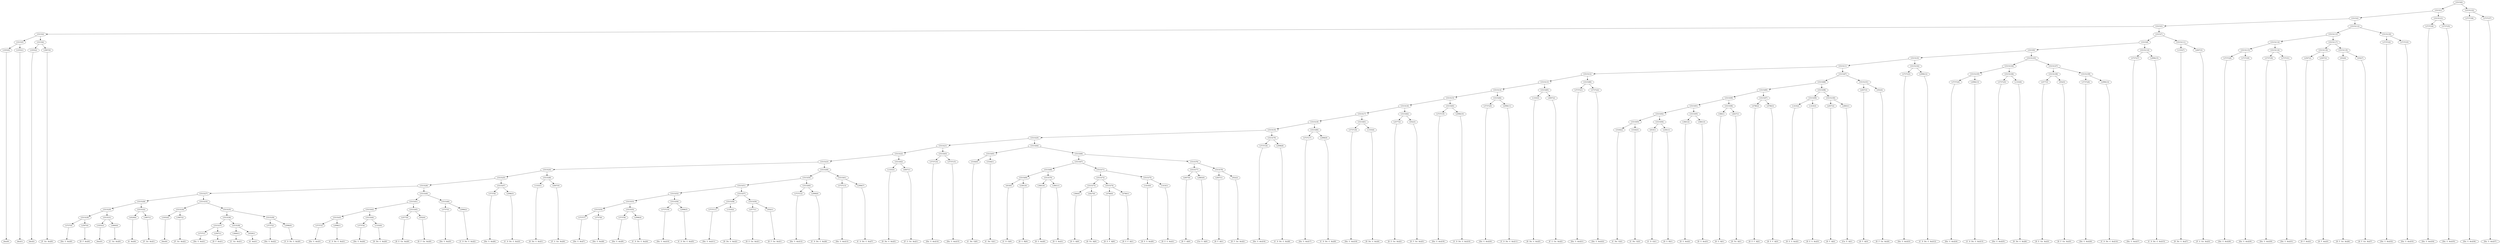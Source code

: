 digraph sample{
"L3353(0)"->"[Ais](0)"
"L3353(1)"->"[Ais](1)"
"L5315(5)"->"L3353(0)"
"L5315(5)"->"L3353(1)"
"L3353(2)"->"[Ais](2)"
"L3907(0)"->"[F  Gis  Ais](0)"
"L5315(6)"->"L3353(2)"
"L5315(6)"->"L3907(0)"
"L5315(4)"->"L5315(5)"
"L5315(4)"->"L5315(6)"
"L3737(0)"->"[Dis  G  Ais](0)"
"L2507(0)"->"[D  F  Ais](0)"
"L5315(30)"->"L3737(0)"
"L5315(30)"->"L2507(0)"
"L3353(3)"->"[Ais](3)"
"L3660(0)"->"[C  Gis  Ais](0)"
"L5315(31)"->"L3353(3)"
"L5315(31)"->"L3660(0)"
"L5315(29)"->"L5315(30)"
"L5315(29)"->"L5315(31)"
"L4529(0)"->"[G  Ais](0)"
"L3907(1)"->"[F  Gis  Ais](1)"
"L5315(32)"->"L4529(0)"
"L5315(32)"->"L3907(1)"
"L5315(28)"->"L5315(29)"
"L5315(28)"->"L5315(32)"
"L3353(4)"->"[Ais](4)"
"L3907(2)"->"[F  Gis  Ais](2)"
"L5315(34)"->"L3353(4)"
"L5315(34)"->"L3907(2)"
"L3737(1)"->"[Dis  G  Ais](1)"
"L2507(1)"->"[D  F  Ais](1)"
"L5315(37)"->"L3737(1)"
"L5315(37)"->"L2507(1)"
"L3660(1)"->"[C  Gis  Ais](1)"
"L4529(1)"->"[G  Ais](1)"
"L5315(38)"->"L3660(1)"
"L5315(38)"->"L4529(1)"
"L5315(36)"->"L5315(37)"
"L5315(36)"->"L5315(38)"
"L3737(2)"->"[Dis  G  Ais](2)"
"L2996(0)"->"[C  D  Dis  G  Ais](0)"
"L5315(39)"->"L3737(2)"
"L5315(39)"->"L2996(0)"
"L5315(35)"->"L5315(36)"
"L5315(35)"->"L5315(39)"
"L5315(33)"->"L5315(34)"
"L5315(33)"->"L5315(35)"
"L5315(27)"->"L5315(28)"
"L5315(27)"->"L5315(33)"
"L3737(3)"->"[Dis  G  Ais](3)"
"L2996(1)"->"[C  D  Dis  G  Ais](1)"
"L5315(43)"->"L3737(3)"
"L5315(43)"->"L2996(1)"
"L3737(4)"->"[Dis  G  Ais](4)"
"L1333(0)"->"[D  Dis  G  Ais](0)"
"L5315(44)"->"L3737(4)"
"L5315(44)"->"L1333(0)"
"L5315(42)"->"L5315(43)"
"L5315(42)"->"L5315(44)"
"L2577(0)"->"[D  E  Gis  Ais](0)"
"L932(0)"->"[D  F  Gis  Ais](0)"
"L5315(45)"->"L2577(0)"
"L5315(45)"->"L932(0)"
"L5315(41)"->"L5315(42)"
"L5315(41)"->"L5315(45)"
"L3737(5)"->"[Dis  G  Ais](5)"
"L2996(2)"->"[C  D  Dis  G  Ais](2)"
"L5315(46)"->"L3737(5)"
"L5315(46)"->"L2996(2)"
"L5315(40)"->"L5315(41)"
"L5315(40)"->"L5315(46)"
"L5315(26)"->"L5315(27)"
"L5315(26)"->"L5315(40)"
"L3737(6)"->"[Dis  G  Ais](6)"
"L2996(3)"->"[C  D  Dis  G  Ais](3)"
"L5315(47)"->"L3737(6)"
"L5315(47)"->"L2996(3)"
"L5315(25)"->"L5315(26)"
"L5315(25)"->"L5315(47)"
"L1333(1)"->"[D  Dis  G  Ais](1)"
"L4007(0)"->"[F  G  Gis  Ais](0)"
"L5315(48)"->"L1333(1)"
"L5315(48)"->"L4007(0)"
"L5315(24)"->"L5315(25)"
"L5315(24)"->"L5315(48)"
"L3737(7)"->"[Dis  G  Ais](7)"
"L3737(8)"->"[Dis  G  Ais](8)"
"L5315(54)"->"L3737(7)"
"L5315(54)"->"L3737(8)"
"L3737(9)"->"[Dis  G  Ais](9)"
"L2996(4)"->"[C  D  Dis  G  Ais](4)"
"L5315(55)"->"L3737(9)"
"L5315(55)"->"L2996(4)"
"L5315(53)"->"L5315(54)"
"L5315(53)"->"L5315(55)"
"L3737(10)"->"[Dis  G  Ais](10)"
"L2996(5)"->"[C  D  Dis  G  Ais](5)"
"L5315(56)"->"L3737(10)"
"L5315(56)"->"L2996(5)"
"L5315(52)"->"L5315(53)"
"L5315(52)"->"L5315(56)"
"L3737(11)"->"[Dis  G  Ais](11)"
"L1333(2)"->"[D  Dis  G  Ais](2)"
"L5315(58)"->"L3737(11)"
"L5315(58)"->"L1333(2)"
"L2577(1)"->"[D  E  Gis  Ais](1)"
"L932(1)"->"[D  F  Gis  Ais](1)"
"L5315(59)"->"L2577(1)"
"L5315(59)"->"L932(1)"
"L5315(57)"->"L5315(58)"
"L5315(57)"->"L5315(59)"
"L5315(51)"->"L5315(52)"
"L5315(51)"->"L5315(57)"
"L3737(12)"->"[Dis  G  Ais](12)"
"L2996(6)"->"[C  D  Dis  G  Ais](6)"
"L5315(60)"->"L3737(12)"
"L5315(60)"->"L2996(6)"
"L5315(50)"->"L5315(51)"
"L5315(50)"->"L5315(60)"
"L3737(13)"->"[Dis  G  Ais](13)"
"L2996(7)"->"[C  D  Dis  G  Ais](7)"
"L5315(61)"->"L3737(13)"
"L5315(61)"->"L2996(7)"
"L5315(49)"->"L5315(50)"
"L5315(49)"->"L5315(61)"
"L5315(23)"->"L5315(24)"
"L5315(23)"->"L5315(49)"
"L1333(3)"->"[D  Dis  G  Ais](3)"
"L4007(1)"->"[F  G  Gis  Ais](1)"
"L5315(62)"->"L1333(3)"
"L5315(62)"->"L4007(1)"
"L5315(22)"->"L5315(23)"
"L5315(22)"->"L5315(62)"
"L3737(14)"->"[Dis  G  Ais](14)"
"L3737(15)"->"[Dis  G  Ais](15)"
"L5315(63)"->"L3737(14)"
"L5315(63)"->"L3737(15)"
"L5315(21)"->"L5315(22)"
"L5315(21)"->"L5315(63)"
"L5164(0)"->"[C  Dis  G](0)"
"L5164(1)"->"[C  Dis  G](1)"
"L5315(65)"->"L5164(0)"
"L5315(65)"->"L5164(1)"
"L810(0)"->"[C  D  G](0)"
"L2361(0)"->"[D  G  B](0)"
"L5315(69)"->"L810(0)"
"L5315(69)"->"L2361(0)"
"L3661(0)"->"[D  G  Ais](0)"
"L3661(1)"->"[D  G  Ais](1)"
"L5315(70)"->"L3661(0)"
"L5315(70)"->"L3661(1)"
"L5315(68)"->"L5315(69)"
"L5315(68)"->"L5315(70)"
"L580(0)"->"[D  G  A](0)"
"L2627(0)"->"[D  Fis  A](0)"
"L5315(73)"->"L580(0)"
"L5315(73)"->"L2627(0)"
"L4786(0)"->"[D  E  F  A](0)"
"L4786(1)"->"[D  E  F  A](1)"
"L5315(74)"->"L4786(0)"
"L5315(74)"->"L4786(1)"
"L5315(72)"->"L5315(73)"
"L5315(72)"->"L5315(74)"
"L1410(0)"->"[D  E  G  Ais](0)"
"L1410(1)"->"[D  E  G  Ais](1)"
"L5315(75)"->"L1410(0)"
"L5315(75)"->"L1410(1)"
"L5315(71)"->"L5315(72)"
"L5315(71)"->"L5315(75)"
"L5315(67)"->"L5315(68)"
"L5315(67)"->"L5315(71)"
"L2057(0)"->"[D  F  A](0)"
"L2883(0)"->"[Cis  E  A](0)"
"L5315(77)"->"L2057(0)"
"L5315(77)"->"L2883(0)"
"L2057(1)"->"[D  F  A](1)"
"L932(2)"->"[D  F  Gis  Ais](2)"
"L5315(78)"->"L2057(1)"
"L5315(78)"->"L932(2)"
"L5315(76)"->"L5315(77)"
"L5315(76)"->"L5315(78)"
"L5315(66)"->"L5315(67)"
"L5315(66)"->"L5315(76)"
"L5315(64)"->"L5315(65)"
"L5315(64)"->"L5315(66)"
"L5315(20)"->"L5315(21)"
"L5315(20)"->"L5315(64)"
"L3737(16)"->"[Dis  G  Ais](16)"
"L2996(8)"->"[C  D  Dis  G  Ais](8)"
"L5315(79)"->"L3737(16)"
"L5315(79)"->"L2996(8)"
"L5315(19)"->"L5315(20)"
"L5315(19)"->"L5315(79)"
"L3737(17)"->"[Dis  G  Ais](17)"
"L2996(9)"->"[C  D  Dis  G  Ais](9)"
"L5315(80)"->"L3737(17)"
"L5315(80)"->"L2996(9)"
"L5315(18)"->"L5315(19)"
"L5315(18)"->"L5315(80)"
"L3737(18)"->"[Dis  G  Ais](18)"
"L1333(4)"->"[D  Dis  G  Ais](4)"
"L5315(81)"->"L3737(18)"
"L5315(81)"->"L1333(4)"
"L5315(17)"->"L5315(18)"
"L5315(17)"->"L5315(81)"
"L2577(2)"->"[D  E  Gis  Ais](2)"
"L932(3)"->"[D  F  Gis  Ais](3)"
"L5315(82)"->"L2577(2)"
"L5315(82)"->"L932(3)"
"L5315(16)"->"L5315(17)"
"L5315(16)"->"L5315(82)"
"L3737(19)"->"[Dis  G  Ais](19)"
"L2996(10)"->"[C  D  Dis  G  Ais](10)"
"L5315(83)"->"L3737(19)"
"L5315(83)"->"L2996(10)"
"L5315(15)"->"L5315(16)"
"L5315(15)"->"L5315(83)"
"L3737(20)"->"[Dis  G  Ais](20)"
"L2996(11)"->"[C  D  Dis  G  Ais](11)"
"L5315(84)"->"L3737(20)"
"L5315(84)"->"L2996(11)"
"L5315(14)"->"L5315(15)"
"L5315(14)"->"L5315(84)"
"L1333(5)"->"[D  Dis  G  Ais](5)"
"L4007(2)"->"[F  G  Gis  Ais](2)"
"L5315(85)"->"L1333(5)"
"L5315(85)"->"L4007(2)"
"L5315(13)"->"L5315(14)"
"L5315(13)"->"L5315(85)"
"L3737(21)"->"[Dis  G  Ais](21)"
"L3737(22)"->"[Dis  G  Ais](22)"
"L5315(86)"->"L3737(21)"
"L5315(86)"->"L3737(22)"
"L5315(12)"->"L5315(13)"
"L5315(12)"->"L5315(86)"
"L5164(2)"->"[C  Dis  G](2)"
"L5164(3)"->"[C  Dis  G](3)"
"L5315(93)"->"L5164(2)"
"L5315(93)"->"L5164(3)"
"L810(1)"->"[C  D  G](1)"
"L2361(1)"->"[D  G  B](1)"
"L5315(94)"->"L810(1)"
"L5315(94)"->"L2361(1)"
"L5315(92)"->"L5315(93)"
"L5315(92)"->"L5315(94)"
"L3661(2)"->"[D  G  Ais](2)"
"L3661(3)"->"[D  G  Ais](3)"
"L5315(95)"->"L3661(2)"
"L5315(95)"->"L3661(3)"
"L5315(91)"->"L5315(92)"
"L5315(91)"->"L5315(95)"
"L580(1)"->"[D  G  A](1)"
"L2627(1)"->"[D  Fis  A](1)"
"L5315(96)"->"L580(1)"
"L5315(96)"->"L2627(1)"
"L5315(90)"->"L5315(91)"
"L5315(90)"->"L5315(96)"
"L4786(2)"->"[D  E  F  A](2)"
"L4786(3)"->"[D  E  F  A](3)"
"L5315(97)"->"L4786(2)"
"L5315(97)"->"L4786(3)"
"L5315(89)"->"L5315(90)"
"L5315(89)"->"L5315(97)"
"L1410(2)"->"[D  E  G  Ais](2)"
"L1410(3)"->"[D  E  G  Ais](3)"
"L5315(99)"->"L1410(2)"
"L5315(99)"->"L1410(3)"
"L2057(2)"->"[D  F  A](2)"
"L2883(1)"->"[Cis  E  A](1)"
"L5315(100)"->"L2057(2)"
"L5315(100)"->"L2883(1)"
"L5315(98)"->"L5315(99)"
"L5315(98)"->"L5315(100)"
"L5315(88)"->"L5315(89)"
"L5315(88)"->"L5315(98)"
"L2057(3)"->"[D  F  A](3)"
"L932(4)"->"[D  F  Gis  Ais](4)"
"L5315(101)"->"L2057(3)"
"L5315(101)"->"L932(4)"
"L5315(87)"->"L5315(88)"
"L5315(87)"->"L5315(101)"
"L5315(11)"->"L5315(12)"
"L5315(11)"->"L5315(87)"
"L3737(23)"->"[Dis  G  Ais](23)"
"L2996(12)"->"[C  D  Dis  G  Ais](12)"
"L5315(102)"->"L3737(23)"
"L5315(102)"->"L2996(12)"
"L5315(10)"->"L5315(11)"
"L5315(10)"->"L5315(102)"
"L3737(24)"->"[Dis  G  Ais](24)"
"L2996(13)"->"[C  D  Dis  G  Ais](13)"
"L5315(105)"->"L3737(24)"
"L5315(105)"->"L2996(13)"
"L3737(25)"->"[Dis  G  Ais](25)"
"L1333(6)"->"[D  Dis  G  Ais](6)"
"L5315(106)"->"L3737(25)"
"L5315(106)"->"L1333(6)"
"L5315(104)"->"L5315(105)"
"L5315(104)"->"L5315(106)"
"L2577(3)"->"[D  E  Gis  Ais](3)"
"L932(5)"->"[D  F  Gis  Ais](5)"
"L5315(108)"->"L2577(3)"
"L5315(108)"->"L932(5)"
"L3737(26)"->"[Dis  G  Ais](26)"
"L2996(14)"->"[C  D  Dis  G  Ais](14)"
"L5315(109)"->"L3737(26)"
"L5315(109)"->"L2996(14)"
"L5315(107)"->"L5315(108)"
"L5315(107)"->"L5315(109)"
"L5315(103)"->"L5315(104)"
"L5315(103)"->"L5315(107)"
"L5315(9)"->"L5315(10)"
"L5315(9)"->"L5315(103)"
"L3737(27)"->"[Dis  G  Ais](27)"
"L2996(15)"->"[C  D  Dis  G  Ais](15)"
"L5315(110)"->"L3737(27)"
"L5315(110)"->"L2996(15)"
"L5315(8)"->"L5315(9)"
"L5315(8)"->"L5315(110)"
"L1333(7)"->"[D  Dis  G  Ais](7)"
"L4007(3)"->"[F  G  Gis  Ais](3)"
"L5315(111)"->"L1333(7)"
"L5315(111)"->"L4007(3)"
"L5315(7)"->"L5315(8)"
"L5315(7)"->"L5315(111)"
"L5315(3)"->"L5315(4)"
"L5315(3)"->"L5315(7)"
"L3737(28)"->"[Dis  G  Ais](28)"
"L3737(29)"->"[Dis  G  Ais](29)"
"L5315(115)"->"L3737(28)"
"L5315(115)"->"L3737(29)"
"L3737(30)"->"[Dis  G  Ais](30)"
"L3737(31)"->"[Dis  G  Ais](31)"
"L5315(116)"->"L3737(30)"
"L5315(116)"->"L3737(31)"
"L5315(114)"->"L5315(115)"
"L5315(114)"->"L5315(116)"
"L2507(2)"->"[D  F  Ais](2)"
"L2507(3)"->"[D  F  Ais](3)"
"L5315(118)"->"L2507(2)"
"L5315(118)"->"L2507(3)"
"L932(6)"->"[D  F  Gis  Ais](6)"
"L932(7)"->"[D  F  Gis  Ais](7)"
"L5315(119)"->"L932(6)"
"L5315(119)"->"L932(7)"
"L5315(117)"->"L5315(118)"
"L5315(117)"->"L5315(119)"
"L5315(113)"->"L5315(114)"
"L5315(113)"->"L5315(117)"
"L3737(32)"->"[Dis  G  Ais](32)"
"L3737(33)"->"[Dis  G  Ais](33)"
"L5315(120)"->"L3737(32)"
"L5315(120)"->"L3737(33)"
"L5315(112)"->"L5315(113)"
"L5315(112)"->"L5315(120)"
"L5315(2)"->"L5315(3)"
"L5315(2)"->"L5315(112)"
"L3737(34)"->"[Dis  G  Ais](34)"
"L3737(35)"->"[Dis  G  Ais](35)"
"L5315(121)"->"L3737(34)"
"L5315(121)"->"L3737(35)"
"L5315(1)"->"L5315(2)"
"L5315(1)"->"L5315(121)"
"L3737(36)"->"[Dis  G  Ais](36)"
"L3737(37)"->"[Dis  G  Ais](37)"
"L5315(122)"->"L3737(36)"
"L5315(122)"->"L3737(37)"
"L5315(0)"->"L5315(1)"
"L5315(0)"->"L5315(122)"
{rank = min; "L5315(0)"}
{rank = same; "L5315(1)"; "L5315(122)";}
{rank = same; "L5315(2)"; "L5315(121)"; "L3737(36)"; "L3737(37)";}
{rank = same; "L5315(3)"; "L5315(112)"; "L3737(34)"; "L3737(35)";}
{rank = same; "L5315(4)"; "L5315(7)"; "L5315(113)"; "L5315(120)";}
{rank = same; "L5315(5)"; "L5315(6)"; "L5315(8)"; "L5315(111)"; "L5315(114)"; "L5315(117)"; "L3737(32)"; "L3737(33)";}
{rank = same; "L3353(0)"; "L3353(1)"; "L3353(2)"; "L3907(0)"; "L5315(9)"; "L5315(110)"; "L1333(7)"; "L4007(3)"; "L5315(115)"; "L5315(116)"; "L5315(118)"; "L5315(119)";}
{rank = same; "L5315(10)"; "L5315(103)"; "L3737(27)"; "L2996(15)"; "L3737(28)"; "L3737(29)"; "L3737(30)"; "L3737(31)"; "L2507(2)"; "L2507(3)"; "L932(6)"; "L932(7)";}
{rank = same; "L5315(11)"; "L5315(102)"; "L5315(104)"; "L5315(107)";}
{rank = same; "L5315(12)"; "L5315(87)"; "L3737(23)"; "L2996(12)"; "L5315(105)"; "L5315(106)"; "L5315(108)"; "L5315(109)";}
{rank = same; "L5315(13)"; "L5315(86)"; "L5315(88)"; "L5315(101)"; "L3737(24)"; "L2996(13)"; "L3737(25)"; "L1333(6)"; "L2577(3)"; "L932(5)"; "L3737(26)"; "L2996(14)";}
{rank = same; "L5315(14)"; "L5315(85)"; "L3737(21)"; "L3737(22)"; "L5315(89)"; "L5315(98)"; "L2057(3)"; "L932(4)";}
{rank = same; "L5315(15)"; "L5315(84)"; "L1333(5)"; "L4007(2)"; "L5315(90)"; "L5315(97)"; "L5315(99)"; "L5315(100)";}
{rank = same; "L5315(16)"; "L5315(83)"; "L3737(20)"; "L2996(11)"; "L5315(91)"; "L5315(96)"; "L4786(2)"; "L4786(3)"; "L1410(2)"; "L1410(3)"; "L2057(2)"; "L2883(1)";}
{rank = same; "L5315(17)"; "L5315(82)"; "L3737(19)"; "L2996(10)"; "L5315(92)"; "L5315(95)"; "L580(1)"; "L2627(1)";}
{rank = same; "L5315(18)"; "L5315(81)"; "L2577(2)"; "L932(3)"; "L5315(93)"; "L5315(94)"; "L3661(2)"; "L3661(3)";}
{rank = same; "L5315(19)"; "L5315(80)"; "L3737(18)"; "L1333(4)"; "L5164(2)"; "L5164(3)"; "L810(1)"; "L2361(1)";}
{rank = same; "L5315(20)"; "L5315(79)"; "L3737(17)"; "L2996(9)";}
{rank = same; "L5315(21)"; "L5315(64)"; "L3737(16)"; "L2996(8)";}
{rank = same; "L5315(22)"; "L5315(63)"; "L5315(65)"; "L5315(66)";}
{rank = same; "L5315(23)"; "L5315(62)"; "L3737(14)"; "L3737(15)"; "L5164(0)"; "L5164(1)"; "L5315(67)"; "L5315(76)";}
{rank = same; "L5315(24)"; "L5315(49)"; "L1333(3)"; "L4007(1)"; "L5315(68)"; "L5315(71)"; "L5315(77)"; "L5315(78)";}
{rank = same; "L5315(25)"; "L5315(48)"; "L5315(50)"; "L5315(61)"; "L5315(69)"; "L5315(70)"; "L5315(72)"; "L5315(75)"; "L2057(0)"; "L2883(0)"; "L2057(1)"; "L932(2)";}
{rank = same; "L5315(26)"; "L5315(47)"; "L1333(1)"; "L4007(0)"; "L5315(51)"; "L5315(60)"; "L3737(13)"; "L2996(7)"; "L810(0)"; "L2361(0)"; "L3661(0)"; "L3661(1)"; "L5315(73)"; "L5315(74)"; "L1410(0)"; "L1410(1)";}
{rank = same; "L5315(27)"; "L5315(40)"; "L3737(6)"; "L2996(3)"; "L5315(52)"; "L5315(57)"; "L3737(12)"; "L2996(6)"; "L580(0)"; "L2627(0)"; "L4786(0)"; "L4786(1)";}
{rank = same; "L5315(28)"; "L5315(33)"; "L5315(41)"; "L5315(46)"; "L5315(53)"; "L5315(56)"; "L5315(58)"; "L5315(59)";}
{rank = same; "L5315(29)"; "L5315(32)"; "L5315(34)"; "L5315(35)"; "L5315(42)"; "L5315(45)"; "L3737(5)"; "L2996(2)"; "L5315(54)"; "L5315(55)"; "L3737(10)"; "L2996(5)"; "L3737(11)"; "L1333(2)"; "L2577(1)"; "L932(1)";}
{rank = same; "L5315(30)"; "L5315(31)"; "L4529(0)"; "L3907(1)"; "L3353(4)"; "L3907(2)"; "L5315(36)"; "L5315(39)"; "L5315(43)"; "L5315(44)"; "L2577(0)"; "L932(0)"; "L3737(7)"; "L3737(8)"; "L3737(9)"; "L2996(4)";}
{rank = same; "L3737(0)"; "L2507(0)"; "L3353(3)"; "L3660(0)"; "L5315(37)"; "L5315(38)"; "L3737(2)"; "L2996(0)"; "L3737(3)"; "L2996(1)"; "L3737(4)"; "L1333(0)";}
{rank = same; "L3737(1)"; "L2507(1)"; "L3660(1)"; "L4529(1)";}
{rank = max; "[Ais](0)"; "[Ais](1)"; "[Ais](2)"; "[Ais](3)"; "[Ais](4)"; "[C  D  Dis  G  Ais](0)"; "[C  D  Dis  G  Ais](1)"; "[C  D  Dis  G  Ais](10)"; "[C  D  Dis  G  Ais](11)"; "[C  D  Dis  G  Ais](12)"; "[C  D  Dis  G  Ais](13)"; "[C  D  Dis  G  Ais](14)"; "[C  D  Dis  G  Ais](15)"; "[C  D  Dis  G  Ais](2)"; "[C  D  Dis  G  Ais](3)"; "[C  D  Dis  G  Ais](4)"; "[C  D  Dis  G  Ais](5)"; "[C  D  Dis  G  Ais](6)"; "[C  D  Dis  G  Ais](7)"; "[C  D  Dis  G  Ais](8)"; "[C  D  Dis  G  Ais](9)"; "[C  D  G](0)"; "[C  D  G](1)"; "[C  Dis  G](0)"; "[C  Dis  G](1)"; "[C  Dis  G](2)"; "[C  Dis  G](3)"; "[C  Gis  Ais](0)"; "[C  Gis  Ais](1)"; "[Cis  E  A](0)"; "[Cis  E  A](1)"; "[D  Dis  G  Ais](0)"; "[D  Dis  G  Ais](1)"; "[D  Dis  G  Ais](2)"; "[D  Dis  G  Ais](3)"; "[D  Dis  G  Ais](4)"; "[D  Dis  G  Ais](5)"; "[D  Dis  G  Ais](6)"; "[D  Dis  G  Ais](7)"; "[D  E  F  A](0)"; "[D  E  F  A](1)"; "[D  E  F  A](2)"; "[D  E  F  A](3)"; "[D  E  G  Ais](0)"; "[D  E  G  Ais](1)"; "[D  E  G  Ais](2)"; "[D  E  G  Ais](3)"; "[D  E  Gis  Ais](0)"; "[D  E  Gis  Ais](1)"; "[D  E  Gis  Ais](2)"; "[D  E  Gis  Ais](3)"; "[D  F  A](0)"; "[D  F  A](1)"; "[D  F  A](2)"; "[D  F  A](3)"; "[D  F  Ais](0)"; "[D  F  Ais](1)"; "[D  F  Ais](2)"; "[D  F  Ais](3)"; "[D  F  Gis  Ais](0)"; "[D  F  Gis  Ais](1)"; "[D  F  Gis  Ais](2)"; "[D  F  Gis  Ais](3)"; "[D  F  Gis  Ais](4)"; "[D  F  Gis  Ais](5)"; "[D  F  Gis  Ais](6)"; "[D  F  Gis  Ais](7)"; "[D  Fis  A](0)"; "[D  Fis  A](1)"; "[D  G  A](0)"; "[D  G  A](1)"; "[D  G  Ais](0)"; "[D  G  Ais](1)"; "[D  G  Ais](2)"; "[D  G  Ais](3)"; "[D  G  B](0)"; "[D  G  B](1)"; "[Dis  G  Ais](0)"; "[Dis  G  Ais](1)"; "[Dis  G  Ais](10)"; "[Dis  G  Ais](11)"; "[Dis  G  Ais](12)"; "[Dis  G  Ais](13)"; "[Dis  G  Ais](14)"; "[Dis  G  Ais](15)"; "[Dis  G  Ais](16)"; "[Dis  G  Ais](17)"; "[Dis  G  Ais](18)"; "[Dis  G  Ais](19)"; "[Dis  G  Ais](2)"; "[Dis  G  Ais](20)"; "[Dis  G  Ais](21)"; "[Dis  G  Ais](22)"; "[Dis  G  Ais](23)"; "[Dis  G  Ais](24)"; "[Dis  G  Ais](25)"; "[Dis  G  Ais](26)"; "[Dis  G  Ais](27)"; "[Dis  G  Ais](28)"; "[Dis  G  Ais](29)"; "[Dis  G  Ais](3)"; "[Dis  G  Ais](30)"; "[Dis  G  Ais](31)"; "[Dis  G  Ais](32)"; "[Dis  G  Ais](33)"; "[Dis  G  Ais](34)"; "[Dis  G  Ais](35)"; "[Dis  G  Ais](36)"; "[Dis  G  Ais](37)"; "[Dis  G  Ais](4)"; "[Dis  G  Ais](5)"; "[Dis  G  Ais](6)"; "[Dis  G  Ais](7)"; "[Dis  G  Ais](8)"; "[Dis  G  Ais](9)"; "[F  G  Gis  Ais](0)"; "[F  G  Gis  Ais](1)"; "[F  G  Gis  Ais](2)"; "[F  G  Gis  Ais](3)"; "[F  Gis  Ais](0)"; "[F  Gis  Ais](1)"; "[F  Gis  Ais](2)"; "[G  Ais](0)"; "[G  Ais](1)";}
}